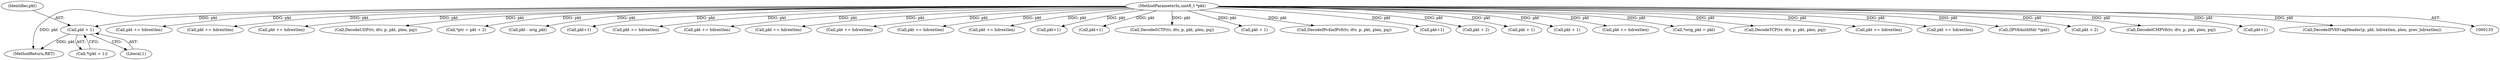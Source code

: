 digraph "0_suricata_11f3659f64a4e42e90cb3c09fcef66894205aefe@pointer" {
"1000465" [label="(Call,pkt + 1)"];
"1000137" [label="(MethodParameterIn,uint8_t *pkt)"];
"1000892" [label="(Call,pkt += hdrextlen)"];
"1000936" [label="(Call,pkt += hdrextlen)"];
"1001018" [label="(Call,pkt += hdrextlen)"];
"1000227" [label="(Call,DecodeUDP(tv, dtv, p, pkt, plen, pq))"];
"1000385" [label="(Call,*ptr = pkt + 2)"];
"1000808" [label="(Call,pkt - orig_pkt)"];
"1000955" [label="(Call,pkt+1)"];
"1000137" [label="(MethodParameterIn,uint8_t *pkt)"];
"1000405" [label="(Call,pkt += hdrextlen)"];
"1000853" [label="(Call,pkt += hdrextlen)"];
"1000785" [label="(Call,pkt += hdrextlen)"];
"1000292" [label="(Call,pkt += hdrextlen)"];
"1000502" [label="(Call,pkt += hdrextlen)"];
"1001073" [label="(Call,pkt += hdrextlen)"];
"1001056" [label="(Call,pkt+1)"];
"1000269" [label="(Call,pkt+1)"];
"1000251" [label="(Call,DecodeSCTP(tv, dtv, p, pkt, plen, pq))"];
"1000834" [label="(Call,pkt + 1)"];
"1001089" [label="(MethodReturn,RET)"];
"1001029" [label="(Call,DecodeIPv4inIPv6(tv, dtv, p, pkt, plen, pq))"];
"1000370" [label="(Call,pkt+1)"];
"1000387" [label="(Call,pkt + 2)"];
"1000421" [label="(Call,pkt + 1)"];
"1000444" [label="(Call,pkt + 1)"];
"1000464" [label="(Call,*(pkt + 1))"];
"1000467" [label="(Literal,1)"];
"1001004" [label="(Call,pkt += hdrextlen)"];
"1000465" [label="(Call,pkt + 1)"];
"1000143" [label="(Call,*orig_pkt = pkt)"];
"1000215" [label="(Call,DecodeTCP(tv, dtv, p, pkt, plen, pq))"];
"1000330" [label="(Call,pkt += hdrextlen)"];
"1000483" [label="(Call,pkt += hdrextlen)"];
"1000981" [label="(Call,(IPV6AuthHdr *)pkt)"];
"1000308" [label="(Call,pkt + 2)"];
"1000239" [label="(Call,DecodeICMPV6(tv, dtv, p, pkt, plen, pq))"];
"1000964" [label="(Call,pkt+1)"];
"1000466" [label="(Identifier,pkt)"];
"1000862" [label="(Call,DecodeIPV6FragHeader(p, pkt, hdrextlen, plen, prev_hdrextlen))"];
"1000465" -> "1000464"  [label="AST: "];
"1000465" -> "1000467"  [label="CFG: "];
"1000466" -> "1000465"  [label="AST: "];
"1000467" -> "1000465"  [label="AST: "];
"1000464" -> "1000465"  [label="CFG: "];
"1000465" -> "1001089"  [label="DDG: pkt"];
"1000137" -> "1000465"  [label="DDG: pkt"];
"1000137" -> "1000133"  [label="AST: "];
"1000137" -> "1001089"  [label="DDG: pkt"];
"1000137" -> "1000143"  [label="DDG: pkt"];
"1000137" -> "1000215"  [label="DDG: pkt"];
"1000137" -> "1000227"  [label="DDG: pkt"];
"1000137" -> "1000239"  [label="DDG: pkt"];
"1000137" -> "1000251"  [label="DDG: pkt"];
"1000137" -> "1000269"  [label="DDG: pkt"];
"1000137" -> "1000292"  [label="DDG: pkt"];
"1000137" -> "1000308"  [label="DDG: pkt"];
"1000137" -> "1000330"  [label="DDG: pkt"];
"1000137" -> "1000370"  [label="DDG: pkt"];
"1000137" -> "1000385"  [label="DDG: pkt"];
"1000137" -> "1000387"  [label="DDG: pkt"];
"1000137" -> "1000405"  [label="DDG: pkt"];
"1000137" -> "1000421"  [label="DDG: pkt"];
"1000137" -> "1000444"  [label="DDG: pkt"];
"1000137" -> "1000483"  [label="DDG: pkt"];
"1000137" -> "1000502"  [label="DDG: pkt"];
"1000137" -> "1000785"  [label="DDG: pkt"];
"1000137" -> "1000808"  [label="DDG: pkt"];
"1000137" -> "1000834"  [label="DDG: pkt"];
"1000137" -> "1000853"  [label="DDG: pkt"];
"1000137" -> "1000862"  [label="DDG: pkt"];
"1000137" -> "1000892"  [label="DDG: pkt"];
"1000137" -> "1000936"  [label="DDG: pkt"];
"1000137" -> "1000955"  [label="DDG: pkt"];
"1000137" -> "1000964"  [label="DDG: pkt"];
"1000137" -> "1000981"  [label="DDG: pkt"];
"1000137" -> "1001004"  [label="DDG: pkt"];
"1000137" -> "1001018"  [label="DDG: pkt"];
"1000137" -> "1001029"  [label="DDG: pkt"];
"1000137" -> "1001056"  [label="DDG: pkt"];
"1000137" -> "1001073"  [label="DDG: pkt"];
}
